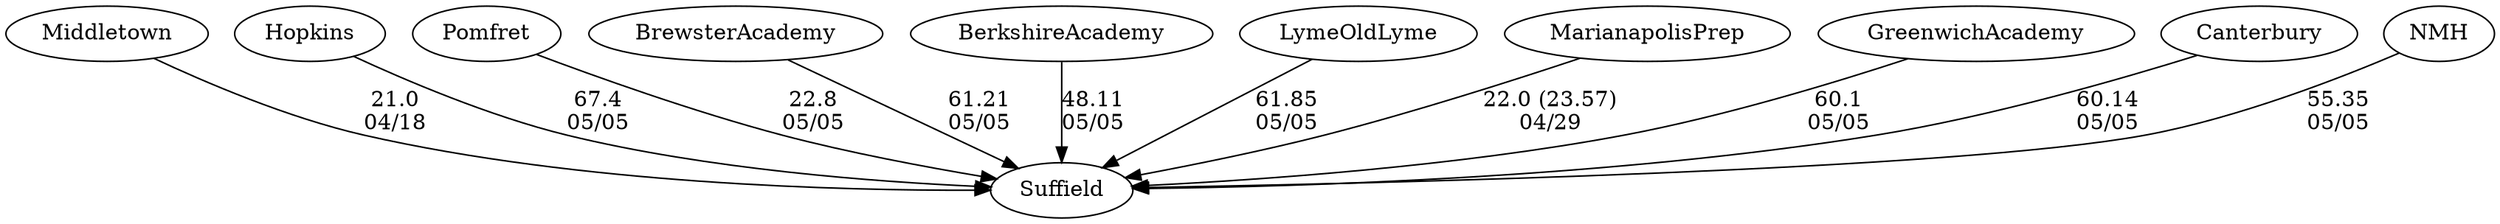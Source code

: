 digraph girls1foursSuffield {Middletown [URL="girls1foursSuffieldMiddletown.html"];Hopkins [URL="girls1foursSuffieldHopkins.html"];Pomfret [URL="girls1foursSuffieldPomfret.html"];BrewsterAcademy [URL="girls1foursSuffieldBrewsterAcademy.html"];BerkshireAcademy [URL="girls1foursSuffieldBerkshireAcademy.html"];LymeOldLyme [URL="girls1foursSuffieldLymeOldLyme.html"];Suffield [URL="girls1foursSuffieldSuffield.html"];MarianapolisPrep [URL="girls1foursSuffieldMarianapolisPrep.html"];GreenwichAcademy [URL="girls1foursSuffieldGreenwichAcademy.html"];Canterbury [URL="girls1foursSuffieldCanterbury.html"];NMH [URL="girls1foursSuffieldNMH.html"];Middletown -> Suffield[label="21.0
04/18", weight="79", tooltip="NEIRA Girls Fours,Suffield Academy vs. Middletown			
Distance: 1500 Conditions: Variety Girls 1
coxed 4s
strong tail current, modern head wind, moderate chop.
None", URL="https://www.row2k.com/results/resultspage.cfm?UID=2AFDF758778B38E961BC1C1092DCA2B8&cat=1", random="random"]; 
MarianapolisPrep -> Suffield[label="22.0 (23.57)
04/29", weight="78", tooltip="NEIRA Boys & Girls Fours,Suffield Academy vs. Marianapolis			
Distance: 1400 Conditions: Severe chop at the start and severe tail wind. Shift to light tail/starboard wind for the last 1100 meters.
More wind and chop at the start as the day progressed (more for girls 4, more for boys varsity 2)
None", URL="https://www.row2k.com/results/resultspage.cfm?UID=8CCAFC10198F257F661CCA17A80627CA&cat=5", random="random"]; 
BrewsterAcademy -> Suffield[label="61.21
05/05", weight="39", tooltip="Founder's Day Regatta			
Conditions: Some cross wind in the first 500m shifting into a light tail wind in the last 1k. Teams with multiple boats in a single event only progressed the faster boat even if both finished top 3.", URL="https://www.row2k.com/results/resultspage.cfm?UID=7AC6352FAB62A8BCE52618B8C7A7971D&cat=6", random="random"]; 
Canterbury -> Suffield[label="60.14
05/05", weight="40", tooltip="Founder's Day Regatta			
Conditions: Some cross wind in the first 500m shifting into a light tail wind in the last 1k. Teams with multiple boats in a single event only progressed the faster boat even if both finished top 3.", URL="https://www.row2k.com/results/resultspage.cfm?UID=7AC6352FAB62A8BCE52618B8C7A7971D&cat=6", random="random"]; 
NMH -> Suffield[label="55.35
05/05", weight="45", tooltip="Founder's Day Regatta			
Conditions: Some cross wind in the first 500m shifting into a light tail wind in the last 1k. Teams with multiple boats in a single event only progressed the faster boat even if both finished top 3.", URL="https://www.row2k.com/results/resultspage.cfm?UID=7AC6352FAB62A8BCE52618B8C7A7971D&cat=6", random="random"]; 
BerkshireAcademy -> Suffield[label="48.11
05/05", weight="52", tooltip="Founder's Day Regatta			
Conditions: Some cross wind in the first 500m shifting into a light tail wind in the last 1k. Teams with multiple boats in a single event only progressed the faster boat even if both finished top 3.", URL="https://www.row2k.com/results/resultspage.cfm?UID=7AC6352FAB62A8BCE52618B8C7A7971D&cat=6", random="random"]; 
Pomfret -> Suffield[label="22.8
05/05", weight="78", tooltip="Founder's Day Regatta			
Conditions: Some cross wind in the first 500m shifting into a light tail wind in the last 1k. Teams with multiple boats in a single event only progressed the faster boat even if both finished top 3.", URL="https://www.row2k.com/results/resultspage.cfm?UID=7AC6352FAB62A8BCE52618B8C7A7971D&cat=6", random="random"]; 
Hopkins -> Suffield[label="67.4
05/05", weight="33", tooltip="Founder's Day Regatta			
Conditions: Some cross wind in the first 500m shifting into a light tail wind in the last 1k. Teams with multiple boats in a single event only progressed the faster boat even if both finished top 3.", URL="https://www.row2k.com/results/resultspage.cfm?UID=7AC6352FAB62A8BCE52618B8C7A7971D&cat=6", random="random"]; 
LymeOldLyme -> Suffield[label="61.85
05/05", weight="39", tooltip="Founder's Day Regatta			
Conditions: Some cross wind in the first 500m shifting into a light tail wind in the last 1k. Teams with multiple boats in a single event only progressed the faster boat even if both finished top 3.", URL="https://www.row2k.com/results/resultspage.cfm?UID=7AC6352FAB62A8BCE52618B8C7A7971D&cat=6", random="random"]; 
GreenwichAcademy -> Suffield[label="60.1
05/05", weight="40", tooltip="Founder's Day Regatta			
Conditions: Some cross wind in the first 500m shifting into a light tail wind in the last 1k. Teams with multiple boats in a single event only progressed the faster boat even if both finished top 3.", URL="https://www.row2k.com/results/resultspage.cfm?UID=7AC6352FAB62A8BCE52618B8C7A7971D&cat=6", random="random"]}